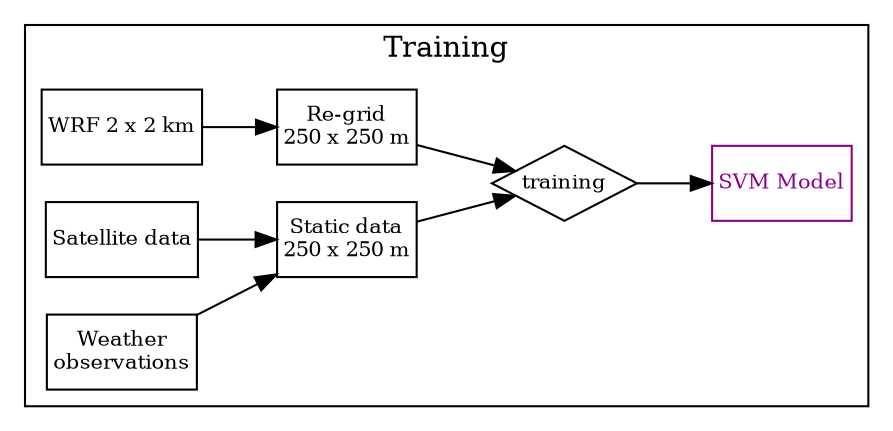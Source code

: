 
digraph trackercon {

  # Intialization of graph attributes
  graph [align   = center,
         layout  = dot,
         rankdir = LR,
         dpi     = 300]

  node [shape    = box,
        fontsize = 10,
        margin   = 0.001 ]

  wrf0  [label = " WRF 2 x 2 km "];

  svm1  [label = " SVM Model " color=darkmagenta, fontcolor=darkmagenta];
  wrf1  [label = " Re-grid 
 250 x 250 m "];
  data1 [label = " Static data 
 250 x 250 m "];
  train [label = " training " shape = diamond];

    subgraph cluster_gc_1 {

        label = "Training";

        wrf0                     -> wrf1;

        wrf1                     -> train;
        data1                    -> train;
        train                    -> svm1;
        " Satellite data "       -> data1;
        " Weather 
 observations " -> data1;

    }

}

